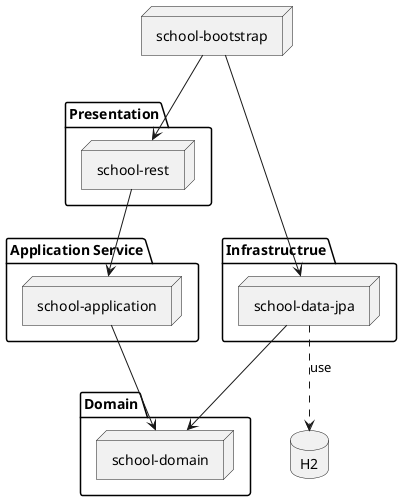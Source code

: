 @startuml
node "school-bootstrap"

package "Presentation" {
  node "school-rest"
}

package "Domain" {
  node "school-domain"
}


package "Application Service" {
  node "school-application"
}

package "Infrastructrue" {
  node "school-data-jpa"
}

database "H2" {

}


[school-bootstrap] --> [school-rest]
[school-bootstrap] --> [school-data-jpa]

[school-data-jpa] --> [school-domain]
[school-application] --> [school-domain]

[school-rest] --> [school-application]
[school-data-jpa] -[dashed]->H2 : use


@enduml